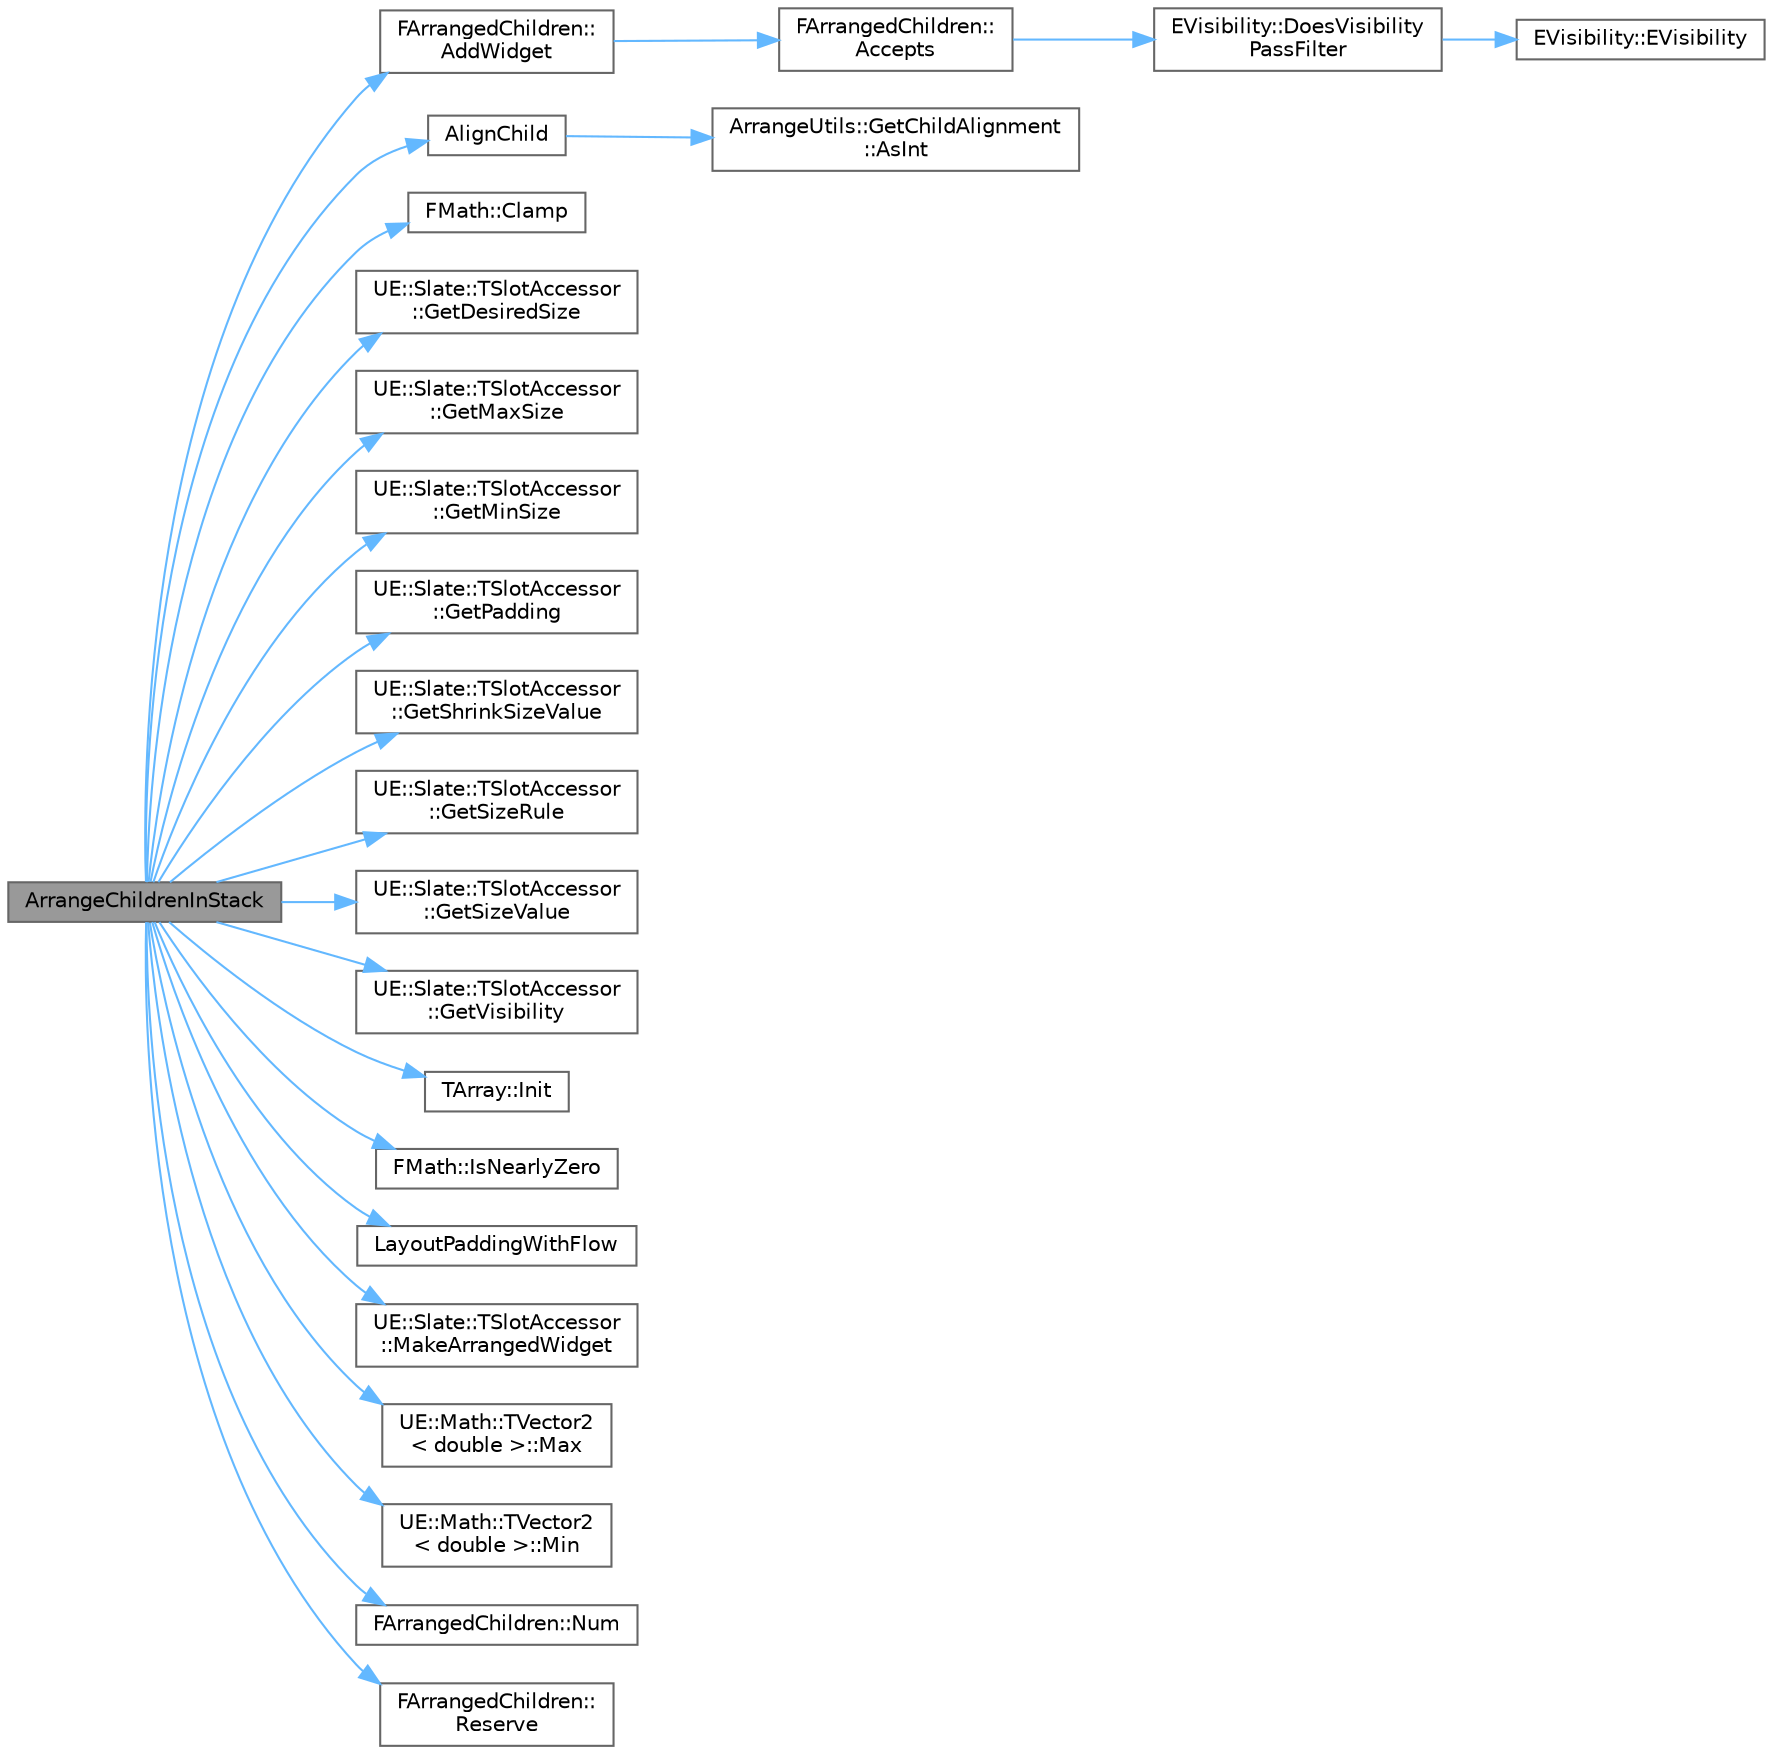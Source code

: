 digraph "ArrangeChildrenInStack"
{
 // INTERACTIVE_SVG=YES
 // LATEX_PDF_SIZE
  bgcolor="transparent";
  edge [fontname=Helvetica,fontsize=10,labelfontname=Helvetica,labelfontsize=10];
  node [fontname=Helvetica,fontsize=10,shape=box,height=0.2,width=0.4];
  rankdir="LR";
  Node1 [id="Node000001",label="ArrangeChildrenInStack",height=0.2,width=0.4,color="gray40", fillcolor="grey60", style="filled", fontcolor="black",tooltip="Note that this accepts Child Proxies rather than the children themselves, allowing layout operations ..."];
  Node1 -> Node2 [id="edge1_Node000001_Node000002",color="steelblue1",style="solid",tooltip=" "];
  Node2 [id="Node000002",label="FArrangedChildren::\lAddWidget",height=0.2,width=0.4,color="grey40", fillcolor="white", style="filled",URL="$d4/d47/classFArrangedChildren.html#a0a12f63388e0888bbd04749c0bd6b0b0",tooltip="Add an arranged widget (i.e."];
  Node2 -> Node3 [id="edge2_Node000002_Node000003",color="steelblue1",style="solid",tooltip=" "];
  Node3 [id="Node000003",label="FArrangedChildren::\lAccepts",height=0.2,width=0.4,color="grey40", fillcolor="white", style="filled",URL="$d4/d47/classFArrangedChildren.html#ab9279d8bb1ddde2095906bae86a2fc9b",tooltip=" "];
  Node3 -> Node4 [id="edge3_Node000003_Node000004",color="steelblue1",style="solid",tooltip=" "];
  Node4 [id="Node000004",label="EVisibility::DoesVisibility\lPassFilter",height=0.2,width=0.4,color="grey40", fillcolor="white", style="filled",URL="$dd/d9b/structEVisibility.html#a7e40cb70f96be0b5ea42f43c10f0f5ac",tooltip=" "];
  Node4 -> Node5 [id="edge4_Node000004_Node000005",color="steelblue1",style="solid",tooltip=" "];
  Node5 [id="Node000005",label="EVisibility::EVisibility",height=0.2,width=0.4,color="grey40", fillcolor="white", style="filled",URL="$dd/d9b/structEVisibility.html#aab03bcfce66a5103b4612e2c682e1ab9",tooltip="Default constructor."];
  Node1 -> Node6 [id="edge5_Node000001_Node000006",color="steelblue1",style="solid",tooltip=" "];
  Node6 [id="Node000006",label="AlignChild",height=0.2,width=0.4,color="grey40", fillcolor="white", style="filled",URL="$d2/d09/LayoutUtils_8h.html#a513c5956bd399d19047472d56438a48a",tooltip="Helper method to BoxPanel::ArrangeChildren."];
  Node6 -> Node7 [id="edge6_Node000006_Node000007",color="steelblue1",style="solid",tooltip=" "];
  Node7 [id="Node000007",label="ArrangeUtils::GetChildAlignment\l::AsInt",height=0.2,width=0.4,color="grey40", fillcolor="white", style="filled",URL="$d4/d34/structArrangeUtils_1_1GetChildAlignment.html#a378e14e854af54289a2b6eb655b8f9d4",tooltip=" "];
  Node1 -> Node8 [id="edge7_Node000001_Node000008",color="steelblue1",style="solid",tooltip=" "];
  Node8 [id="Node000008",label="FMath::Clamp",height=0.2,width=0.4,color="grey40", fillcolor="white", style="filled",URL="$dc/d20/structFMath.html#a7dbca5929b2ea7f13304eb4c927dab6c",tooltip="Clamps X to be between Min and Max, inclusive."];
  Node1 -> Node9 [id="edge8_Node000001_Node000009",color="steelblue1",style="solid",tooltip=" "];
  Node9 [id="Node000009",label="UE::Slate::TSlotAccessor\l::GetDesiredSize",height=0.2,width=0.4,color="grey40", fillcolor="white", style="filled",URL="$dd/d47/structUE_1_1Slate_1_1TSlotAccessor.html#affe6c51139ff01b5df3edc59941b3208",tooltip="Get the slot's desired size as it was last calculated."];
  Node1 -> Node10 [id="edge9_Node000001_Node000010",color="steelblue1",style="solid",tooltip=" "];
  Node10 [id="Node000010",label="UE::Slate::TSlotAccessor\l::GetMaxSize",height=0.2,width=0.4,color="grey40", fillcolor="white", style="filled",URL="$dd/d47/structUE_1_1Slate_1_1TSlotAccessor.html#adde042fef0e122639ff24293f8770662",tooltip="Get the slot's maximum size, if set."];
  Node1 -> Node11 [id="edge10_Node000001_Node000011",color="steelblue1",style="solid",tooltip=" "];
  Node11 [id="Node000011",label="UE::Slate::TSlotAccessor\l::GetMinSize",height=0.2,width=0.4,color="grey40", fillcolor="white", style="filled",URL="$dd/d47/structUE_1_1Slate_1_1TSlotAccessor.html#a01ef220abb5447c7238f3431de1c5e32",tooltip="Get the slot's minimum size, if set."];
  Node1 -> Node12 [id="edge11_Node000001_Node000012",color="steelblue1",style="solid",tooltip=" "];
  Node12 [id="Node000012",label="UE::Slate::TSlotAccessor\l::GetPadding",height=0.2,width=0.4,color="grey40", fillcolor="white", style="filled",URL="$dd/d47/structUE_1_1Slate_1_1TSlotAccessor.html#a56c154d2952ae68e2e5222b74ed1c04e",tooltip="Get the slot padding."];
  Node1 -> Node13 [id="edge12_Node000001_Node000013",color="steelblue1",style="solid",tooltip=" "];
  Node13 [id="Node000013",label="UE::Slate::TSlotAccessor\l::GetShrinkSizeValue",height=0.2,width=0.4,color="grey40", fillcolor="white", style="filled",URL="$dd/d47/structUE_1_1Slate_1_1TSlotAccessor.html#af9ff03ff0c0fb2c7fb9fe20e06bf8634",tooltip="Get the slot's shrink size value, applicable if the size rule is FillContent."];
  Node1 -> Node14 [id="edge13_Node000001_Node000014",color="steelblue1",style="solid",tooltip=" "];
  Node14 [id="Node000014",label="UE::Slate::TSlotAccessor\l::GetSizeRule",height=0.2,width=0.4,color="grey40", fillcolor="white", style="filled",URL="$dd/d47/structUE_1_1Slate_1_1TSlotAccessor.html#a27b6d83d9c1f9f4500b5e7f8659760b8",tooltip="Get the slot's applied size rule, ie."];
  Node1 -> Node15 [id="edge14_Node000001_Node000015",color="steelblue1",style="solid",tooltip=" "];
  Node15 [id="Node000015",label="UE::Slate::TSlotAccessor\l::GetSizeValue",height=0.2,width=0.4,color="grey40", fillcolor="white", style="filled",URL="$dd/d47/structUE_1_1Slate_1_1TSlotAccessor.html#a2109f6754153f974ac12530272a4b551",tooltip="Get the slot's size value, applicable if the size rule is Fill or FillContent."];
  Node1 -> Node16 [id="edge15_Node000001_Node000016",color="steelblue1",style="solid",tooltip=" "];
  Node16 [id="Node000016",label="UE::Slate::TSlotAccessor\l::GetVisibility",height=0.2,width=0.4,color="grey40", fillcolor="white", style="filled",URL="$dd/d47/structUE_1_1Slate_1_1TSlotAccessor.html#af0ed9426ea631c6d65e1f9cb932338d5",tooltip="Get the current visibility state of the slot."];
  Node1 -> Node17 [id="edge16_Node000001_Node000017",color="steelblue1",style="solid",tooltip=" "];
  Node17 [id="Node000017",label="TArray::Init",height=0.2,width=0.4,color="grey40", fillcolor="white", style="filled",URL="$d4/d52/classTArray.html#a70c760cb623372583b8f78378bf9bd62",tooltip="Sets the size of the array, filling it with the given element."];
  Node1 -> Node18 [id="edge17_Node000001_Node000018",color="steelblue1",style="solid",tooltip=" "];
  Node18 [id="Node000018",label="FMath::IsNearlyZero",height=0.2,width=0.4,color="grey40", fillcolor="white", style="filled",URL="$dc/d20/structFMath.html#ac9075b119b641d69ef4475cc5c2a60a8",tooltip="Checks if a floating point number is nearly zero."];
  Node1 -> Node19 [id="edge18_Node000001_Node000019",color="steelblue1",style="solid",tooltip=" "];
  Node19 [id="Node000019",label="LayoutPaddingWithFlow",height=0.2,width=0.4,color="grey40", fillcolor="white", style="filled",URL="$d2/d09/LayoutUtils_8h.html#a473d041f6e04439b3aa1ec732f248bf0",tooltip=" "];
  Node1 -> Node20 [id="edge19_Node000001_Node000020",color="steelblue1",style="solid",tooltip=" "];
  Node20 [id="Node000020",label="UE::Slate::TSlotAccessor\l::MakeArrangedWidget",height=0.2,width=0.4,color="grey40", fillcolor="white", style="filled",URL="$dd/d47/structUE_1_1Slate_1_1TSlotAccessor.html#aca5a2d8271dbf201e3a6bb44461733f0",tooltip="Makes an arranged widget for the given Slot."];
  Node1 -> Node21 [id="edge20_Node000001_Node000021",color="steelblue1",style="solid",tooltip=" "];
  Node21 [id="Node000021",label="UE::Math::TVector2\l\< double \>::Max",height=0.2,width=0.4,color="grey40", fillcolor="white", style="filled",URL="$d2/d80/structUE_1_1Math_1_1TVector2.html#a1840295dfee931870703f4931415dc38",tooltip=" "];
  Node1 -> Node22 [id="edge21_Node000001_Node000022",color="steelblue1",style="solid",tooltip=" "];
  Node22 [id="Node000022",label="UE::Math::TVector2\l\< double \>::Min",height=0.2,width=0.4,color="grey40", fillcolor="white", style="filled",URL="$d2/d80/structUE_1_1Math_1_1TVector2.html#a11fa8bd64c25bba85ef434b93f26df1b",tooltip=" "];
  Node1 -> Node23 [id="edge22_Node000001_Node000023",color="steelblue1",style="solid",tooltip=" "];
  Node23 [id="Node000023",label="FArrangedChildren::Num",height=0.2,width=0.4,color="grey40", fillcolor="white", style="filled",URL="$d4/d47/classFArrangedChildren.html#a14c053f2f4662de666935bc471638036",tooltip=" "];
  Node1 -> Node24 [id="edge23_Node000001_Node000024",color="steelblue1",style="solid",tooltip=" "];
  Node24 [id="Node000024",label="FArrangedChildren::\lReserve",height=0.2,width=0.4,color="grey40", fillcolor="white", style="filled",URL="$d4/d47/classFArrangedChildren.html#acbb4745c695bdc012c3a0ab4ae2d5ace",tooltip="Reserves sufficient memory for the given number of arranged widgets."];
}
